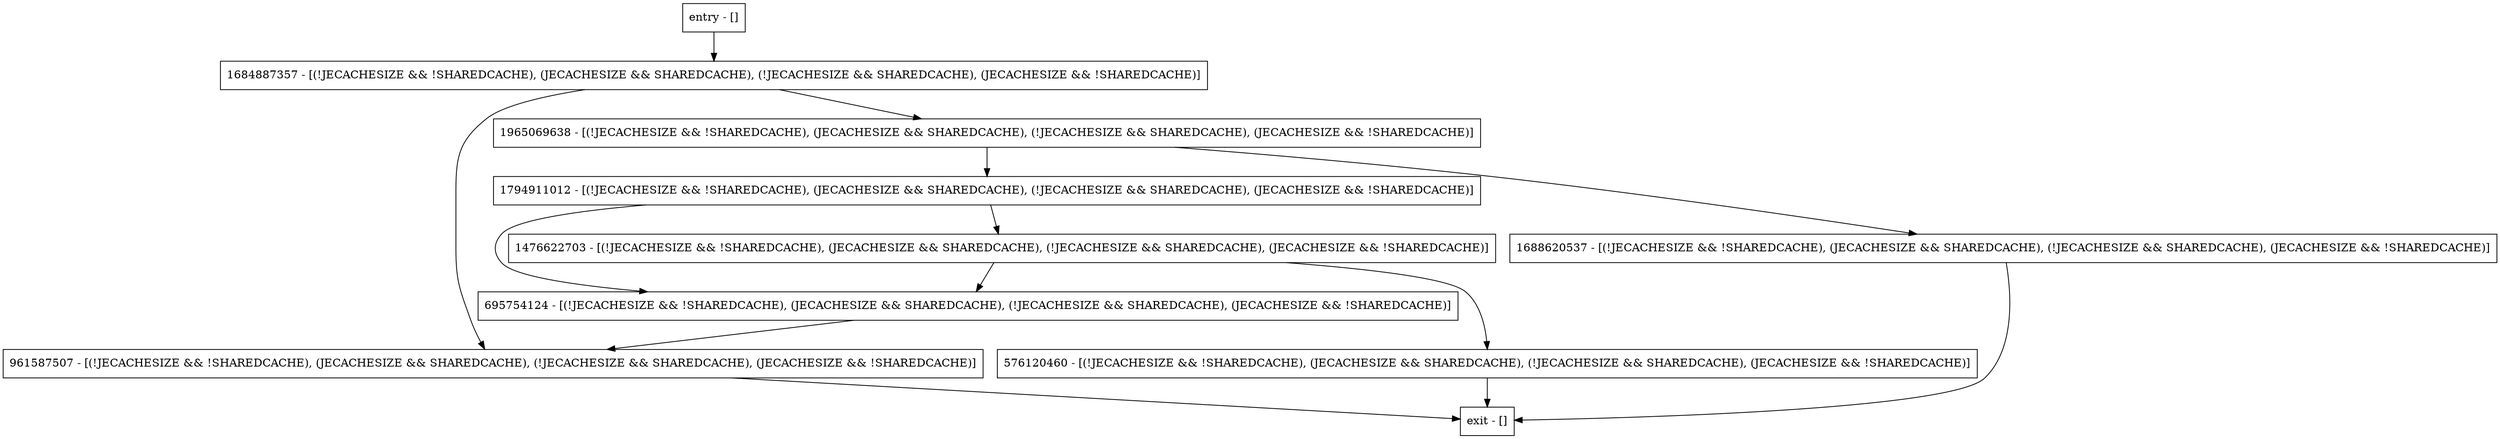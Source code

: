 digraph finishAdditionOfSharedCacheEnv {
node [shape=record];
entry [label="entry - []"];
exit [label="exit - []"];
961587507 [label="961587507 - [(!JECACHESIZE && !SHAREDCACHE), (JECACHESIZE && SHAREDCACHE), (!JECACHESIZE && SHAREDCACHE), (JECACHESIZE && !SHAREDCACHE)]"];
1476622703 [label="1476622703 - [(!JECACHESIZE && !SHAREDCACHE), (JECACHESIZE && SHAREDCACHE), (!JECACHESIZE && SHAREDCACHE), (JECACHESIZE && !SHAREDCACHE)]"];
1688620537 [label="1688620537 - [(!JECACHESIZE && !SHAREDCACHE), (JECACHESIZE && SHAREDCACHE), (!JECACHESIZE && SHAREDCACHE), (JECACHESIZE && !SHAREDCACHE)]"];
576120460 [label="576120460 - [(!JECACHESIZE && !SHAREDCACHE), (JECACHESIZE && SHAREDCACHE), (!JECACHESIZE && SHAREDCACHE), (JECACHESIZE && !SHAREDCACHE)]"];
695754124 [label="695754124 - [(!JECACHESIZE && !SHAREDCACHE), (JECACHESIZE && SHAREDCACHE), (!JECACHESIZE && SHAREDCACHE), (JECACHESIZE && !SHAREDCACHE)]"];
1684887357 [label="1684887357 - [(!JECACHESIZE && !SHAREDCACHE), (JECACHESIZE && SHAREDCACHE), (!JECACHESIZE && SHAREDCACHE), (JECACHESIZE && !SHAREDCACHE)]"];
1965069638 [label="1965069638 - [(!JECACHESIZE && !SHAREDCACHE), (JECACHESIZE && SHAREDCACHE), (!JECACHESIZE && SHAREDCACHE), (JECACHESIZE && !SHAREDCACHE)]"];
1794911012 [label="1794911012 - [(!JECACHESIZE && !SHAREDCACHE), (JECACHESIZE && SHAREDCACHE), (!JECACHESIZE && SHAREDCACHE), (JECACHESIZE && !SHAREDCACHE)]"];
entry;
exit;
entry -> 1684887357;
961587507 -> exit;
1476622703 -> 576120460;
1476622703 -> 695754124;
1688620537 -> exit;
576120460 -> exit;
695754124 -> 961587507;
1684887357 -> 961587507;
1684887357 -> 1965069638;
1965069638 -> 1688620537;
1965069638 -> 1794911012;
1794911012 -> 1476622703;
1794911012 -> 695754124;
}
